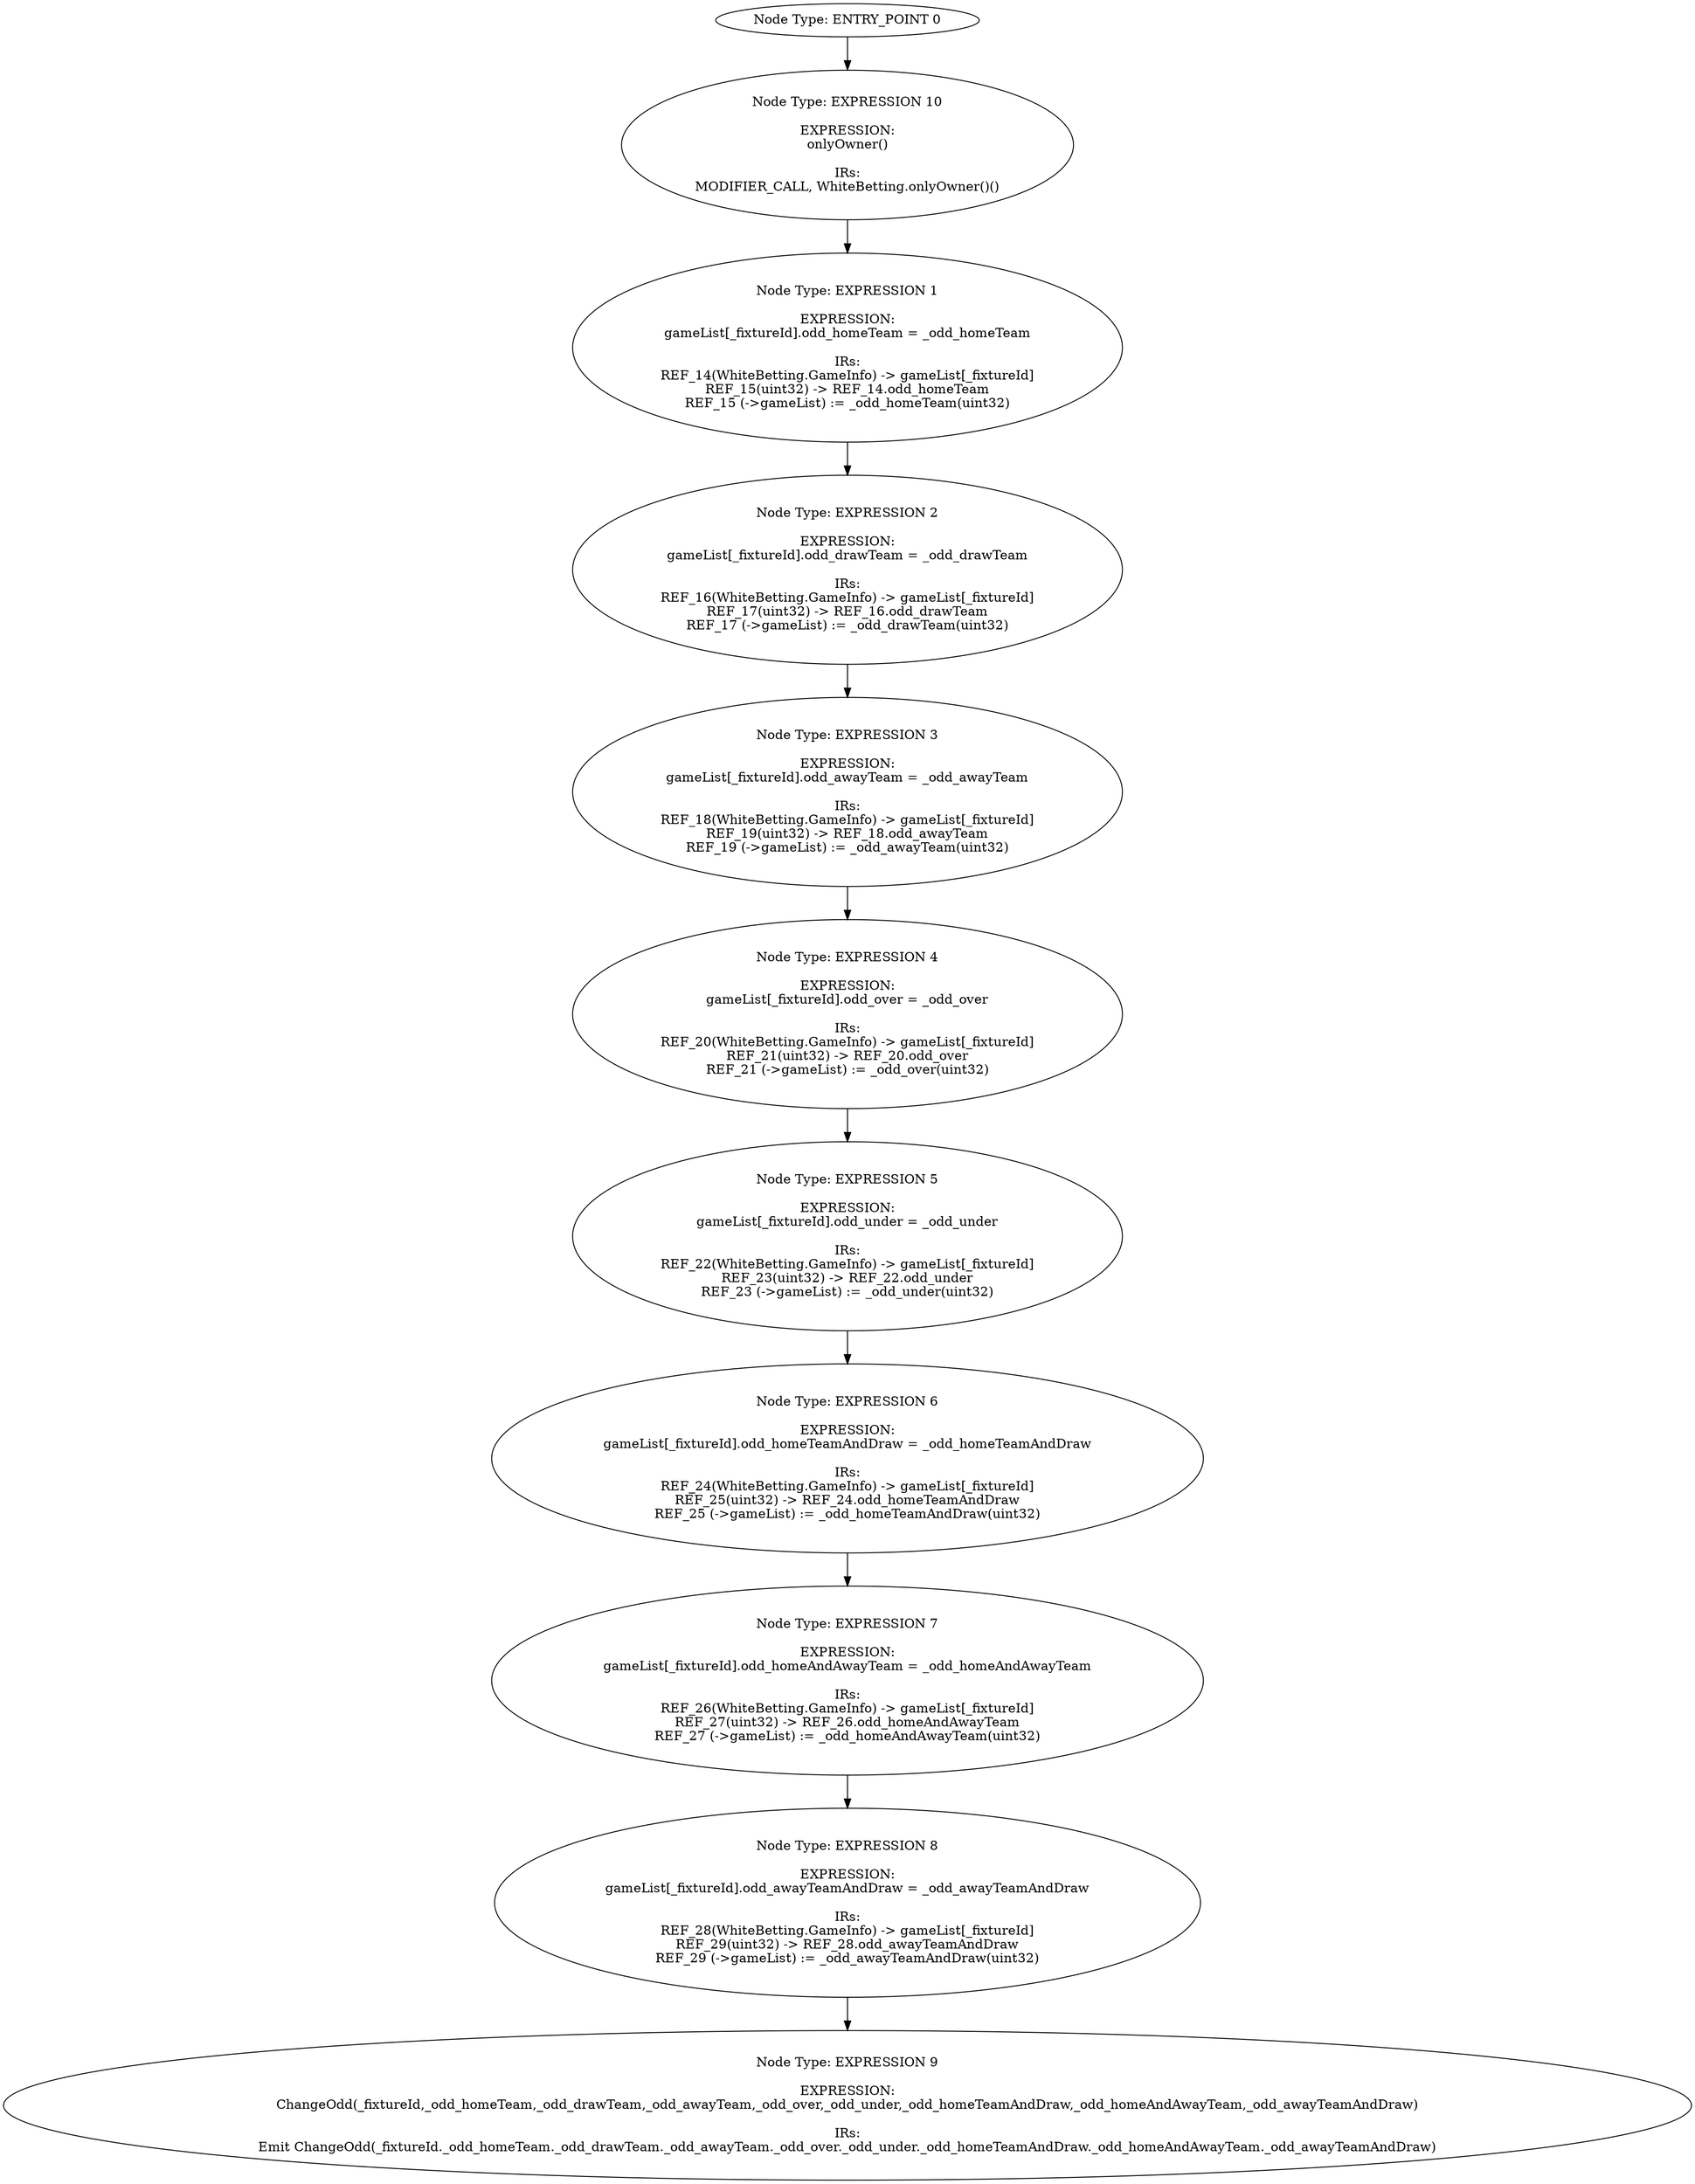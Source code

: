 digraph{
0[label="Node Type: ENTRY_POINT 0
"];
0->10;
1[label="Node Type: EXPRESSION 1

EXPRESSION:
gameList[_fixtureId].odd_homeTeam = _odd_homeTeam

IRs:
REF_14(WhiteBetting.GameInfo) -> gameList[_fixtureId]
REF_15(uint32) -> REF_14.odd_homeTeam
REF_15 (->gameList) := _odd_homeTeam(uint32)"];
1->2;
2[label="Node Type: EXPRESSION 2

EXPRESSION:
gameList[_fixtureId].odd_drawTeam = _odd_drawTeam

IRs:
REF_16(WhiteBetting.GameInfo) -> gameList[_fixtureId]
REF_17(uint32) -> REF_16.odd_drawTeam
REF_17 (->gameList) := _odd_drawTeam(uint32)"];
2->3;
3[label="Node Type: EXPRESSION 3

EXPRESSION:
gameList[_fixtureId].odd_awayTeam = _odd_awayTeam

IRs:
REF_18(WhiteBetting.GameInfo) -> gameList[_fixtureId]
REF_19(uint32) -> REF_18.odd_awayTeam
REF_19 (->gameList) := _odd_awayTeam(uint32)"];
3->4;
4[label="Node Type: EXPRESSION 4

EXPRESSION:
gameList[_fixtureId].odd_over = _odd_over

IRs:
REF_20(WhiteBetting.GameInfo) -> gameList[_fixtureId]
REF_21(uint32) -> REF_20.odd_over
REF_21 (->gameList) := _odd_over(uint32)"];
4->5;
5[label="Node Type: EXPRESSION 5

EXPRESSION:
gameList[_fixtureId].odd_under = _odd_under

IRs:
REF_22(WhiteBetting.GameInfo) -> gameList[_fixtureId]
REF_23(uint32) -> REF_22.odd_under
REF_23 (->gameList) := _odd_under(uint32)"];
5->6;
6[label="Node Type: EXPRESSION 6

EXPRESSION:
gameList[_fixtureId].odd_homeTeamAndDraw = _odd_homeTeamAndDraw

IRs:
REF_24(WhiteBetting.GameInfo) -> gameList[_fixtureId]
REF_25(uint32) -> REF_24.odd_homeTeamAndDraw
REF_25 (->gameList) := _odd_homeTeamAndDraw(uint32)"];
6->7;
7[label="Node Type: EXPRESSION 7

EXPRESSION:
gameList[_fixtureId].odd_homeAndAwayTeam = _odd_homeAndAwayTeam

IRs:
REF_26(WhiteBetting.GameInfo) -> gameList[_fixtureId]
REF_27(uint32) -> REF_26.odd_homeAndAwayTeam
REF_27 (->gameList) := _odd_homeAndAwayTeam(uint32)"];
7->8;
8[label="Node Type: EXPRESSION 8

EXPRESSION:
gameList[_fixtureId].odd_awayTeamAndDraw = _odd_awayTeamAndDraw

IRs:
REF_28(WhiteBetting.GameInfo) -> gameList[_fixtureId]
REF_29(uint32) -> REF_28.odd_awayTeamAndDraw
REF_29 (->gameList) := _odd_awayTeamAndDraw(uint32)"];
8->9;
9[label="Node Type: EXPRESSION 9

EXPRESSION:
ChangeOdd(_fixtureId,_odd_homeTeam,_odd_drawTeam,_odd_awayTeam,_odd_over,_odd_under,_odd_homeTeamAndDraw,_odd_homeAndAwayTeam,_odd_awayTeamAndDraw)

IRs:
Emit ChangeOdd(_fixtureId._odd_homeTeam._odd_drawTeam._odd_awayTeam._odd_over._odd_under._odd_homeTeamAndDraw._odd_homeAndAwayTeam._odd_awayTeamAndDraw)"];
10[label="Node Type: EXPRESSION 10

EXPRESSION:
onlyOwner()

IRs:
MODIFIER_CALL, WhiteBetting.onlyOwner()()"];
10->1;
}
